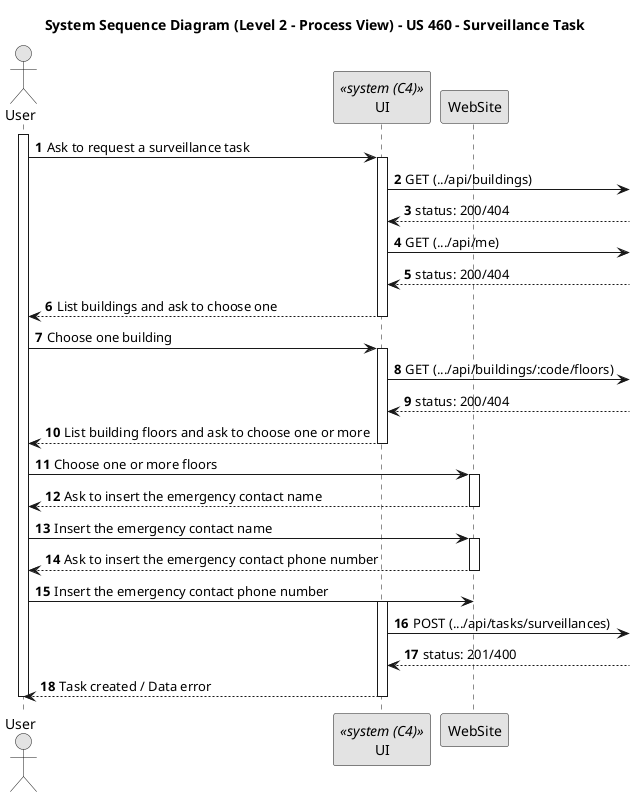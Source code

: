 @startuml
skinparam monochrome true
skinparam packageStyle rectangle
skinparam shadowing false

title System Sequence Diagram (Level 2 - Process View) - US 460 - Surveillance Task
autonumber

Actor "User" as user
participant "UI" as UI <<system (C4)>>

activate user
    user -> UI : Ask to request a surveillance task
    activate UI
        UI -> : GET (../api/buildings)
        UI <-- : status: 200/404
        
        UI -> : GET (.../api/me)
        UI <-- : status: 200/404

        UI --> user : List buildings and ask to choose one
    deactivate UI

    user -> UI : Choose one building
    activate UI
        UI -> : GET (.../api/buildings/:code/floors)
        UI <-- : status: 200/404

        UI --> user : List building floors and ask to choose one or more
    deactivate UI

    user -> WebSite : Choose one or more floors
    activate WebSite
        WebSite --> user : Ask to insert the emergency contact name
    deactivate WebSite

    user -> WebSite : Insert the emergency contact name
    activate WebSite
        WebSite --> user : Ask to insert the emergency contact phone number
    deactivate WebSite

    user -> WebSite : Insert the emergency contact phone number
    activate UI
        UI -> : POST (.../api/tasks/surveillances)
        UI <-- : status: 201/400

        UI --> user : Task created / Data error
    deactivate UI
deactivate user

@enduml
